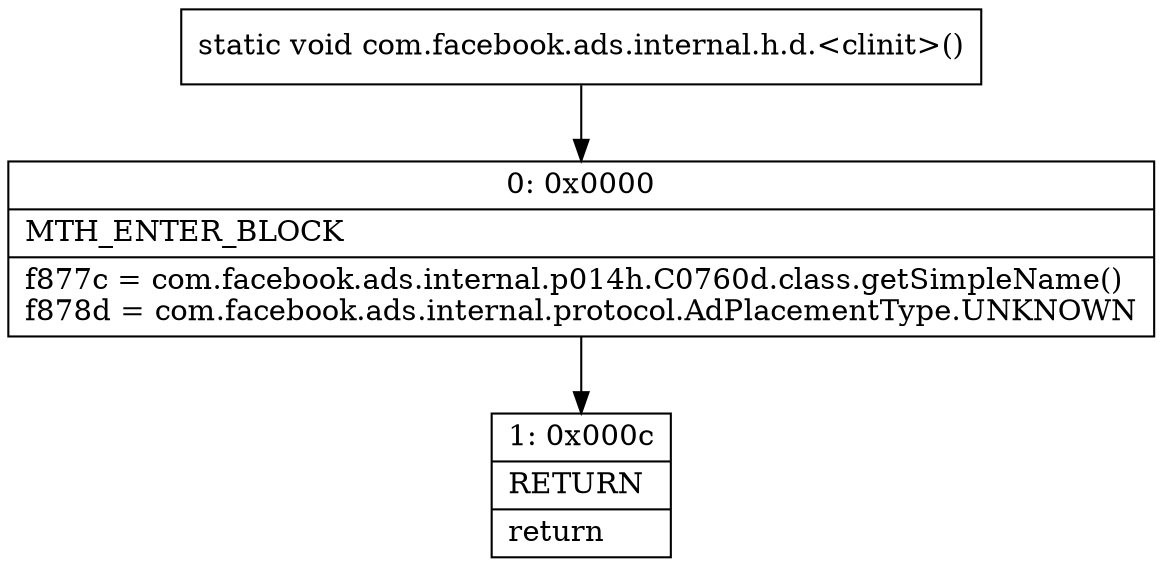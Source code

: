 digraph "CFG forcom.facebook.ads.internal.h.d.\<clinit\>()V" {
Node_0 [shape=record,label="{0\:\ 0x0000|MTH_ENTER_BLOCK\l|f877c = com.facebook.ads.internal.p014h.C0760d.class.getSimpleName()\lf878d = com.facebook.ads.internal.protocol.AdPlacementType.UNKNOWN\l}"];
Node_1 [shape=record,label="{1\:\ 0x000c|RETURN\l|return\l}"];
MethodNode[shape=record,label="{static void com.facebook.ads.internal.h.d.\<clinit\>() }"];
MethodNode -> Node_0;
Node_0 -> Node_1;
}

